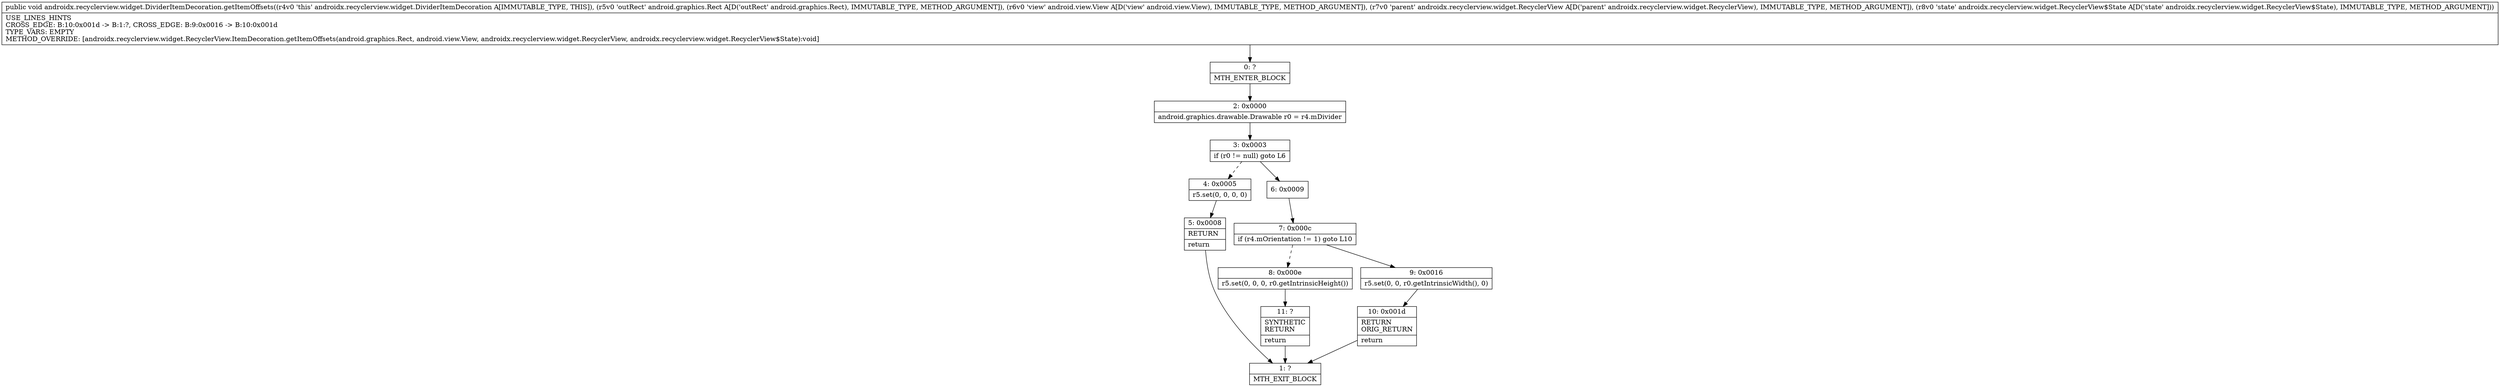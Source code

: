 digraph "CFG forandroidx.recyclerview.widget.DividerItemDecoration.getItemOffsets(Landroid\/graphics\/Rect;Landroid\/view\/View;Landroidx\/recyclerview\/widget\/RecyclerView;Landroidx\/recyclerview\/widget\/RecyclerView$State;)V" {
Node_0 [shape=record,label="{0\:\ ?|MTH_ENTER_BLOCK\l}"];
Node_2 [shape=record,label="{2\:\ 0x0000|android.graphics.drawable.Drawable r0 = r4.mDivider\l}"];
Node_3 [shape=record,label="{3\:\ 0x0003|if (r0 != null) goto L6\l}"];
Node_4 [shape=record,label="{4\:\ 0x0005|r5.set(0, 0, 0, 0)\l}"];
Node_5 [shape=record,label="{5\:\ 0x0008|RETURN\l|return\l}"];
Node_1 [shape=record,label="{1\:\ ?|MTH_EXIT_BLOCK\l}"];
Node_6 [shape=record,label="{6\:\ 0x0009}"];
Node_7 [shape=record,label="{7\:\ 0x000c|if (r4.mOrientation != 1) goto L10\l}"];
Node_8 [shape=record,label="{8\:\ 0x000e|r5.set(0, 0, 0, r0.getIntrinsicHeight())\l}"];
Node_11 [shape=record,label="{11\:\ ?|SYNTHETIC\lRETURN\l|return\l}"];
Node_9 [shape=record,label="{9\:\ 0x0016|r5.set(0, 0, r0.getIntrinsicWidth(), 0)\l}"];
Node_10 [shape=record,label="{10\:\ 0x001d|RETURN\lORIG_RETURN\l|return\l}"];
MethodNode[shape=record,label="{public void androidx.recyclerview.widget.DividerItemDecoration.getItemOffsets((r4v0 'this' androidx.recyclerview.widget.DividerItemDecoration A[IMMUTABLE_TYPE, THIS]), (r5v0 'outRect' android.graphics.Rect A[D('outRect' android.graphics.Rect), IMMUTABLE_TYPE, METHOD_ARGUMENT]), (r6v0 'view' android.view.View A[D('view' android.view.View), IMMUTABLE_TYPE, METHOD_ARGUMENT]), (r7v0 'parent' androidx.recyclerview.widget.RecyclerView A[D('parent' androidx.recyclerview.widget.RecyclerView), IMMUTABLE_TYPE, METHOD_ARGUMENT]), (r8v0 'state' androidx.recyclerview.widget.RecyclerView$State A[D('state' androidx.recyclerview.widget.RecyclerView$State), IMMUTABLE_TYPE, METHOD_ARGUMENT]))  | USE_LINES_HINTS\lCROSS_EDGE: B:10:0x001d \-\> B:1:?, CROSS_EDGE: B:9:0x0016 \-\> B:10:0x001d\lTYPE_VARS: EMPTY\lMETHOD_OVERRIDE: [androidx.recyclerview.widget.RecyclerView.ItemDecoration.getItemOffsets(android.graphics.Rect, android.view.View, androidx.recyclerview.widget.RecyclerView, androidx.recyclerview.widget.RecyclerView$State):void]\l}"];
MethodNode -> Node_0;Node_0 -> Node_2;
Node_2 -> Node_3;
Node_3 -> Node_4[style=dashed];
Node_3 -> Node_6;
Node_4 -> Node_5;
Node_5 -> Node_1;
Node_6 -> Node_7;
Node_7 -> Node_8[style=dashed];
Node_7 -> Node_9;
Node_8 -> Node_11;
Node_11 -> Node_1;
Node_9 -> Node_10;
Node_10 -> Node_1;
}


